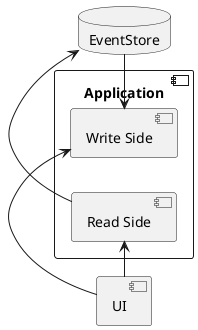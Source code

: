 @startuml

left to right direction
database "EventStore" as ES
[UI] as UI

component "Application" as A {

[Write Side] as W
[Read Side] as R  

}

UI -> W
UI -> R

R -> ES
W <- ES


@enduml